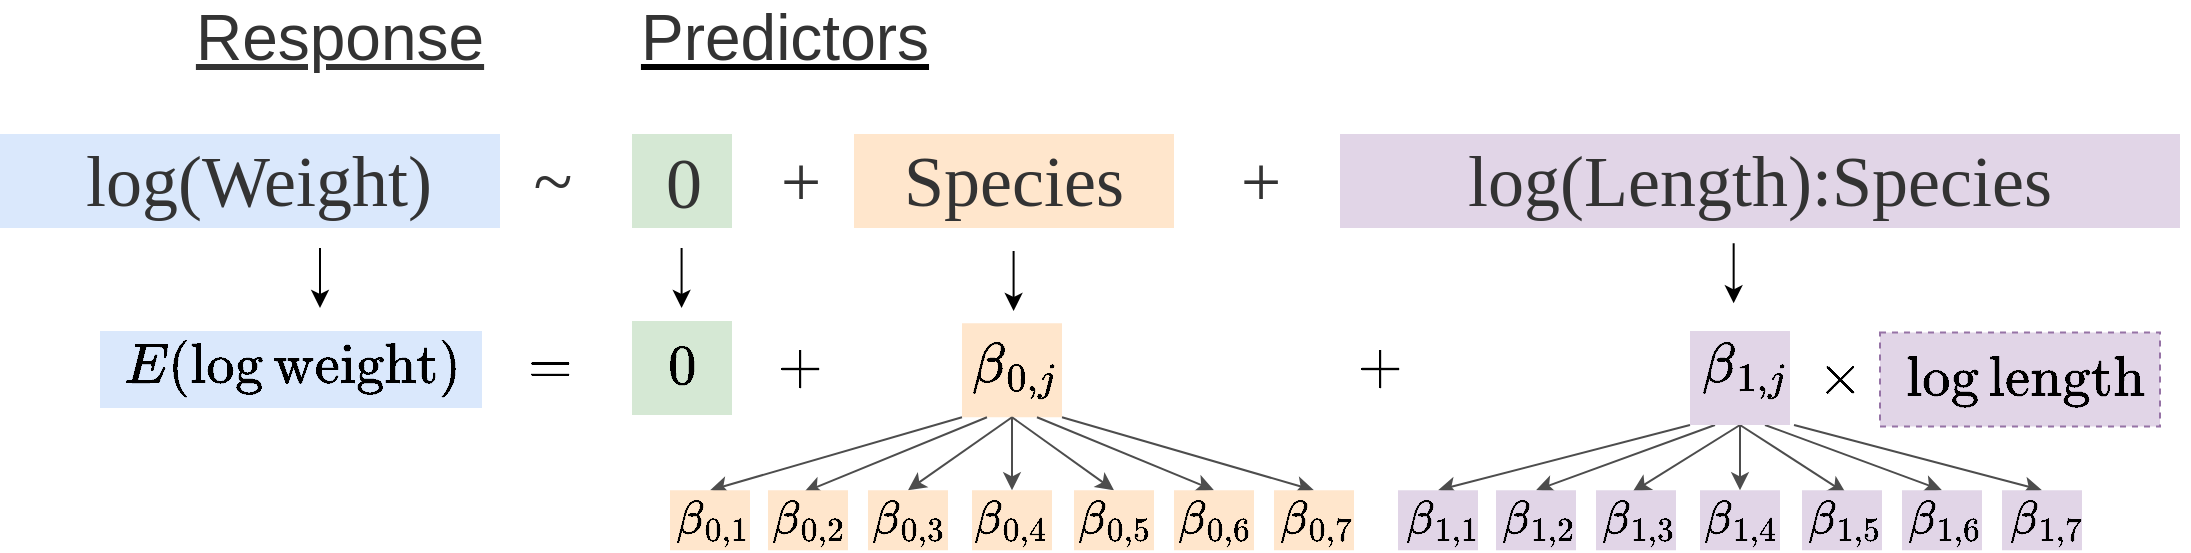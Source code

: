 <mxfile version="13.0.3" type="device"><diagram id="WNk09c8Phnv394PeAPwP" name="Page-1"><mxGraphModel dx="1132" dy="680" grid="1" gridSize="10" guides="1" tooltips="1" connect="1" arrows="1" fold="1" page="1" pageScale="1" pageWidth="850" pageHeight="1100" math="1" shadow="0"><root><mxCell id="0"/><mxCell id="1" parent="0"/><mxCell id="_ng0wDR7L90v5ObGJYl--3" value="" style="rounded=0;whiteSpace=wrap;html=1;strokeColor=none;fillColor=#d5e8d4;" vertex="1" parent="1"><mxGeometry x="466" y="273" width="50" height="47" as="geometry"/></mxCell><mxCell id="_ng0wDR7L90v5ObGJYl--4" value="" style="rounded=0;whiteSpace=wrap;html=1;strokeColor=none;fillColor=#d5e8d4;" vertex="1" parent="1"><mxGeometry x="466" y="366.5" width="50" height="47" as="geometry"/></mxCell><mxCell id="_ng0wDR7L90v5ObGJYl--5" value="" style="rounded=0;whiteSpace=wrap;html=1;strokeColor=none;fillColor=#dae8fc;" vertex="1" parent="1"><mxGeometry x="200" y="371.5" width="191" height="38.5" as="geometry"/></mxCell><mxCell id="_ng0wDR7L90v5ObGJYl--6" value="" style="rounded=0;whiteSpace=wrap;html=1;strokeColor=none;fillColor=#dae8fc;" vertex="1" parent="1"><mxGeometry x="150" y="273" width="250" height="47" as="geometry"/></mxCell><mxCell id="_ng0wDR7L90v5ObGJYl--7" value="&lt;font style=&quot;font-size: 36px&quot; color=&quot;#333333&quot;&gt;log(Weight)&lt;/font&gt;" style="text;html=1;strokeColor=none;fillColor=none;align=center;verticalAlign=middle;whiteSpace=wrap;rounded=0;fontFamily=Fira Code;FType=g;" vertex="1" parent="1"><mxGeometry x="157.5" y="261.5" width="242.5" height="70" as="geometry"/></mxCell><mxCell id="_ng0wDR7L90v5ObGJYl--8" value="&lt;font style=&quot;font-size: 24px&quot;&gt;$$E( \log \text{weight})$$&lt;/font&gt;" style="text;html=1;strokeColor=none;fillColor=none;align=center;verticalAlign=middle;whiteSpace=wrap;rounded=0;" vertex="1" parent="1"><mxGeometry x="201" y="375.38" width="190" height="29.25" as="geometry"/></mxCell><mxCell id="_ng0wDR7L90v5ObGJYl--9" value="&lt;font style=&quot;font-size: 24px&quot;&gt;$$=$$&lt;/font&gt;" style="text;html=1;strokeColor=none;fillColor=none;align=center;verticalAlign=middle;whiteSpace=wrap;rounded=0;" vertex="1" parent="1"><mxGeometry x="405" y="380" width="40" height="20" as="geometry"/></mxCell><mxCell id="_ng0wDR7L90v5ObGJYl--10" value="&lt;font style=&quot;font-size: 24px&quot;&gt;$$0$$&lt;/font&gt;" style="text;html=1;strokeColor=none;fillColor=none;align=center;verticalAlign=middle;whiteSpace=wrap;rounded=0;" vertex="1" parent="1"><mxGeometry x="471" y="380" width="40" height="20" as="geometry"/></mxCell><mxCell id="_ng0wDR7L90v5ObGJYl--12" value="&lt;font style=&quot;font-size: 24px&quot;&gt;$$+$$&lt;/font&gt;" style="text;html=1;strokeColor=none;fillColor=none;align=center;verticalAlign=middle;whiteSpace=wrap;rounded=0;" vertex="1" parent="1"><mxGeometry x="530" y="380" width="40" height="20" as="geometry"/></mxCell><mxCell id="_ng0wDR7L90v5ObGJYl--13" value="" style="endArrow=classic;html=1;" edge="1" parent="1"><mxGeometry width="50" height="50" relative="1" as="geometry"><mxPoint x="310" y="330" as="sourcePoint"/><mxPoint x="310" y="360" as="targetPoint"/></mxGeometry></mxCell><mxCell id="_ng0wDR7L90v5ObGJYl--14" value="" style="endArrow=classic;html=1;" edge="1" parent="1"><mxGeometry width="50" height="50" relative="1" as="geometry"><mxPoint x="490.8" y="330" as="sourcePoint"/><mxPoint x="490.8" y="360" as="targetPoint"/></mxGeometry></mxCell><mxCell id="_ng0wDR7L90v5ObGJYl--16" value="&lt;font style=&quot;font-size: 32px;&quot; face=&quot;Arial&quot;&gt;Response&lt;/font&gt;" style="text;html=1;strokeColor=none;fillColor=none;align=center;verticalAlign=middle;whiteSpace=wrap;rounded=0;fontStyle=4;fontFamily=Verdana;labelBackgroundColor=none;fontColor=#333333;fontSize=32;" vertex="1" parent="1"><mxGeometry x="240" y="210" width="160" height="30" as="geometry"/></mxCell><mxCell id="_ng0wDR7L90v5ObGJYl--17" value="&lt;font style=&quot;font-size: 32px;&quot; color=&quot;#333333&quot; face=&quot;Arial&quot;&gt;Predictors&lt;/font&gt;" style="text;html=1;strokeColor=none;fillColor=none;align=center;verticalAlign=middle;whiteSpace=wrap;rounded=0;fontStyle=4;fontFamily=Verdana;fontSize=32;" vertex="1" parent="1"><mxGeometry x="460" y="210" width="165" height="30" as="geometry"/></mxCell><mxCell id="_ng0wDR7L90v5ObGJYl--18" value="&lt;div style=&quot;text-align: center&quot;&gt;&lt;span style=&quot;font-size: 36px&quot;&gt;&lt;font face=&quot;fira code&quot;&gt;0&lt;/font&gt;&lt;/span&gt;&lt;/div&gt;" style="text;whiteSpace=wrap;html=1;fontFamily=Verdana;fontColor=#333333;labelBackgroundColor=none;" vertex="1" parent="1"><mxGeometry x="481" y="270" width="29" height="40" as="geometry"/></mxCell><mxCell id="_ng0wDR7L90v5ObGJYl--19" value="&lt;font color=&quot;#333333&quot;&gt;&lt;span style=&quot;font-size: 36px&quot;&gt;~&lt;/span&gt;&lt;/font&gt;" style="text;html=1;strokeColor=none;fillColor=none;align=center;verticalAlign=middle;whiteSpace=wrap;rounded=0;fontFamily=Fira Code;FType=g;" vertex="1" parent="1"><mxGeometry x="405" y="261.5" width="42.5" height="70" as="geometry"/></mxCell><mxCell id="_ng0wDR7L90v5ObGJYl--20" value="&lt;font style=&quot;font-size: 36px&quot; face=&quot;Fira Code&quot;&gt;+&lt;/font&gt;" style="text;html=1;align=center;verticalAlign=middle;resizable=0;points=[];autosize=1;fontFamily=Verdana;fontColor=#333333;" vertex="1" parent="1"><mxGeometry x="530" y="281.5" width="40" height="30" as="geometry"/></mxCell><mxCell id="_ng0wDR7L90v5ObGJYl--25" value="&lt;font color=&quot;#333333&quot; face=&quot;fira code&quot;&gt;&lt;span style=&quot;font-size: 36px&quot;&gt;log(Length):Species&lt;/span&gt;&lt;/font&gt;" style="rounded=0;whiteSpace=wrap;html=1;strokeColor=none;fillColor=#e1d5e7;labelBackgroundColor=none;" vertex="1" parent="1"><mxGeometry x="820" y="273" width="420" height="47" as="geometry"/></mxCell><mxCell id="_ng0wDR7L90v5ObGJYl--87" style="edgeStyle=none;rounded=0;orthogonalLoop=1;jettySize=auto;html=1;exitX=0;exitY=1;exitDx=0;exitDy=0;entryX=0.5;entryY=0;entryDx=0;entryDy=0;strokeColor=#4D4D4D;" edge="1" parent="1" source="_ng0wDR7L90v5ObGJYl--26" target="_ng0wDR7L90v5ObGJYl--79"><mxGeometry relative="1" as="geometry"/></mxCell><mxCell id="_ng0wDR7L90v5ObGJYl--88" style="edgeStyle=none;rounded=0;orthogonalLoop=1;jettySize=auto;html=1;exitX=0.25;exitY=1;exitDx=0;exitDy=0;entryX=0.5;entryY=0;entryDx=0;entryDy=0;strokeColor=#4D4D4D;" edge="1" parent="1" source="_ng0wDR7L90v5ObGJYl--26" target="_ng0wDR7L90v5ObGJYl--67"><mxGeometry relative="1" as="geometry"/></mxCell><mxCell id="_ng0wDR7L90v5ObGJYl--89" style="edgeStyle=none;rounded=0;orthogonalLoop=1;jettySize=auto;html=1;exitX=0.5;exitY=1;exitDx=0;exitDy=0;entryX=0.459;entryY=0.026;entryDx=0;entryDy=0;entryPerimeter=0;strokeColor=#4D4D4D;" edge="1" parent="1" source="_ng0wDR7L90v5ObGJYl--26" target="_ng0wDR7L90v5ObGJYl--69"><mxGeometry relative="1" as="geometry"/></mxCell><mxCell id="_ng0wDR7L90v5ObGJYl--90" style="edgeStyle=none;rounded=0;orthogonalLoop=1;jettySize=auto;html=1;strokeColor=#4D4D4D;" edge="1" parent="1" source="_ng0wDR7L90v5ObGJYl--26" target="_ng0wDR7L90v5ObGJYl--77"><mxGeometry relative="1" as="geometry"/></mxCell><mxCell id="_ng0wDR7L90v5ObGJYl--92" style="edgeStyle=none;rounded=0;orthogonalLoop=1;jettySize=auto;html=1;exitX=0.5;exitY=1;exitDx=0;exitDy=0;entryX=0.551;entryY=0.053;entryDx=0;entryDy=0;entryPerimeter=0;strokeColor=#4D4D4D;" edge="1" parent="1" source="_ng0wDR7L90v5ObGJYl--26" target="_ng0wDR7L90v5ObGJYl--71"><mxGeometry relative="1" as="geometry"/></mxCell><mxCell id="_ng0wDR7L90v5ObGJYl--93" style="edgeStyle=none;rounded=0;orthogonalLoop=1;jettySize=auto;html=1;exitX=0.75;exitY=1;exitDx=0;exitDy=0;entryX=0.5;entryY=0;entryDx=0;entryDy=0;strokeColor=#4D4D4D;" edge="1" parent="1" source="_ng0wDR7L90v5ObGJYl--26" target="_ng0wDR7L90v5ObGJYl--73"><mxGeometry relative="1" as="geometry"/></mxCell><mxCell id="_ng0wDR7L90v5ObGJYl--94" style="edgeStyle=none;rounded=0;orthogonalLoop=1;jettySize=auto;html=1;exitX=1;exitY=1;exitDx=0;exitDy=0;entryX=0.5;entryY=0;entryDx=0;entryDy=0;strokeColor=#4D4D4D;" edge="1" parent="1" target="_ng0wDR7L90v5ObGJYl--75"><mxGeometry relative="1" as="geometry"><mxPoint x="1047" y="418.5" as="sourcePoint"/></mxGeometry></mxCell><mxCell id="_ng0wDR7L90v5ObGJYl--26" value="" style="rounded=0;whiteSpace=wrap;html=1;strokeColor=none;fillColor=#e1d5e7;" vertex="1" parent="1"><mxGeometry x="995" y="371.5" width="50" height="47" as="geometry"/></mxCell><mxCell id="_ng0wDR7L90v5ObGJYl--27" value="&lt;font style=&quot;font-size: 24px&quot;&gt;$$\beta_{1,j}$$&lt;/font&gt;" style="text;html=1;strokeColor=none;fillColor=none;align=center;verticalAlign=middle;whiteSpace=wrap;rounded=0;" vertex="1" parent="1"><mxGeometry x="1000" y="380" width="44" height="20" as="geometry"/></mxCell><mxCell id="_ng0wDR7L90v5ObGJYl--28" value="" style="endArrow=classic;html=1;" edge="1" parent="1"><mxGeometry width="50" height="50" relative="1" as="geometry"><mxPoint x="1016.83" y="327.63" as="sourcePoint"/><mxPoint x="1016.83" y="357.63" as="targetPoint"/></mxGeometry></mxCell><mxCell id="_ng0wDR7L90v5ObGJYl--29" value="" style="rounded=0;whiteSpace=wrap;html=1;strokeColor=#9673a6;fillColor=#e1d5e7;dashed=1;" vertex="1" parent="1"><mxGeometry x="1090" y="372.25" width="140" height="47" as="geometry"/></mxCell><mxCell id="_ng0wDR7L90v5ObGJYl--30" value="&lt;font style=&quot;font-size: 24px&quot;&gt;$$\log \text{length}$$&lt;/font&gt;" style="text;html=1;strokeColor=none;fillColor=none;align=center;verticalAlign=middle;whiteSpace=wrap;rounded=0;" vertex="1" parent="1"><mxGeometry x="1140" y="385.75" width="45" height="20" as="geometry"/></mxCell><mxCell id="_ng0wDR7L90v5ObGJYl--31" value="&lt;font style=&quot;font-size: 24px&quot;&gt;$$\times$$&lt;/font&gt;" style="text;html=1;strokeColor=none;fillColor=none;align=center;verticalAlign=middle;whiteSpace=wrap;rounded=0;" vertex="1" parent="1"><mxGeometry x="1050" y="385" width="40" height="20" as="geometry"/></mxCell><mxCell id="_ng0wDR7L90v5ObGJYl--33" value="" style="rounded=0;whiteSpace=wrap;html=1;strokeColor=none;fillColor=#ffe6cc;" vertex="1" parent="1"><mxGeometry x="631" y="367.63" width="50" height="47" as="geometry"/></mxCell><mxCell id="_ng0wDR7L90v5ObGJYl--34" value="&lt;span style=&quot;font-family: &amp;#34;fira code&amp;#34; ; font-size: 36px ; font-style: normal ; font-weight: 400 ; letter-spacing: normal ; text-align: center ; text-indent: 0px ; text-transform: none ; word-spacing: 0px ; float: none ; display: inline&quot;&gt;&lt;font color=&quot;#333333&quot;&gt;Species&lt;/font&gt;&lt;/span&gt;" style="rounded=0;whiteSpace=wrap;html=1;strokeColor=none;fillColor=#ffe6cc;labelBackgroundColor=none;" vertex="1" parent="1"><mxGeometry x="577" y="273" width="160" height="47" as="geometry"/></mxCell><mxCell id="_ng0wDR7L90v5ObGJYl--38" value="" style="endArrow=classic;html=1;" edge="1" parent="1"><mxGeometry width="50" height="50" relative="1" as="geometry"><mxPoint x="656.8" y="331.5" as="sourcePoint"/><mxPoint x="656.8" y="361.5" as="targetPoint"/></mxGeometry></mxCell><mxCell id="_ng0wDR7L90v5ObGJYl--41" style="edgeStyle=none;rounded=0;orthogonalLoop=1;jettySize=auto;html=1;exitX=0;exitY=1;exitDx=0;exitDy=0;entryX=0.5;entryY=0;entryDx=0;entryDy=0;strokeColor=#4D4D4D;fontFamily=Verdana;fontSize=19;fontColor=#333333;" edge="1" parent="1"><mxGeometry relative="1" as="geometry"><mxPoint x="631" y="414.63" as="sourcePoint"/><mxPoint x="505" y="451.13" as="targetPoint"/></mxGeometry></mxCell><mxCell id="_ng0wDR7L90v5ObGJYl--42" style="edgeStyle=none;rounded=0;orthogonalLoop=1;jettySize=auto;html=1;exitX=0.25;exitY=1;exitDx=0;exitDy=0;entryX=0.45;entryY=0.033;entryDx=0;entryDy=0;entryPerimeter=0;strokeColor=#4D4D4D;fontFamily=Verdana;fontSize=19;fontColor=#333333;" edge="1" parent="1" target="_ng0wDR7L90v5ObGJYl--49"><mxGeometry relative="1" as="geometry"><mxPoint x="643.5" y="414.63" as="sourcePoint"/></mxGeometry></mxCell><mxCell id="_ng0wDR7L90v5ObGJYl--43" style="edgeStyle=none;rounded=0;orthogonalLoop=1;jettySize=auto;html=1;exitX=0.5;exitY=1;exitDx=0;exitDy=0;entryX=0.5;entryY=0;entryDx=0;entryDy=0;strokeColor=#4D4D4D;fontFamily=Verdana;fontSize=19;fontColor=#333333;" edge="1" parent="1" target="_ng0wDR7L90v5ObGJYl--51"><mxGeometry relative="1" as="geometry"><mxPoint x="656" y="414.63" as="sourcePoint"/></mxGeometry></mxCell><mxCell id="_ng0wDR7L90v5ObGJYl--44" style="edgeStyle=none;rounded=0;orthogonalLoop=1;jettySize=auto;html=1;exitX=0.5;exitY=1;exitDx=0;exitDy=0;entryX=0.5;entryY=0;entryDx=0;entryDy=0;strokeColor=#4D4D4D;fontFamily=Verdana;fontSize=19;fontColor=#333333;" edge="1" parent="1" target="_ng0wDR7L90v5ObGJYl--53"><mxGeometry relative="1" as="geometry"><mxPoint x="656" y="414.63" as="sourcePoint"/></mxGeometry></mxCell><mxCell id="_ng0wDR7L90v5ObGJYl--45" style="edgeStyle=none;rounded=0;orthogonalLoop=1;jettySize=auto;html=1;exitX=0.75;exitY=1;exitDx=0;exitDy=0;entryX=0.5;entryY=0;entryDx=0;entryDy=0;strokeColor=#4D4D4D;fontFamily=Verdana;fontSize=19;fontColor=#333333;" edge="1" parent="1" target="_ng0wDR7L90v5ObGJYl--55"><mxGeometry relative="1" as="geometry"><mxPoint x="668.5" y="414.63" as="sourcePoint"/></mxGeometry></mxCell><mxCell id="_ng0wDR7L90v5ObGJYl--46" style="edgeStyle=none;rounded=0;orthogonalLoop=1;jettySize=auto;html=1;exitX=1;exitY=1;exitDx=0;exitDy=0;entryX=0.5;entryY=0;entryDx=0;entryDy=0;strokeColor=#4D4D4D;fontFamily=Verdana;fontSize=19;fontColor=#333333;" edge="1" parent="1" target="_ng0wDR7L90v5ObGJYl--57"><mxGeometry relative="1" as="geometry"><mxPoint x="681" y="414.63" as="sourcePoint"/></mxGeometry></mxCell><mxCell id="_ng0wDR7L90v5ObGJYl--47" style="edgeStyle=orthogonalEdgeStyle;rounded=0;orthogonalLoop=1;jettySize=auto;html=1;exitX=0.5;exitY=1;exitDx=0;exitDy=0;entryX=0.5;entryY=0;entryDx=0;entryDy=0;strokeColor=#4D4D4D;" edge="1" parent="1" target="_ng0wDR7L90v5ObGJYl--59"><mxGeometry relative="1" as="geometry"><mxPoint x="656" y="414.63" as="sourcePoint"/></mxGeometry></mxCell><mxCell id="_ng0wDR7L90v5ObGJYl--48" value="&lt;font style=&quot;font-size: 24px&quot;&gt;$$\beta_{0, j}$$&lt;/font&gt;" style="text;html=1;strokeColor=none;fillColor=none;align=center;verticalAlign=middle;whiteSpace=wrap;rounded=0;" vertex="1" parent="1"><mxGeometry x="635" y="380" width="44" height="20" as="geometry"/></mxCell><mxCell id="_ng0wDR7L90v5ObGJYl--49" value="" style="rounded=0;whiteSpace=wrap;html=1;strokeColor=none;fillColor=#ffe6cc;fontSize=20;" vertex="1" parent="1"><mxGeometry x="534" y="451.13" width="40" height="30" as="geometry"/></mxCell><mxCell id="_ng0wDR7L90v5ObGJYl--50" value="&lt;font style=&quot;font-size: 20px&quot;&gt;$$\beta_{0,2}$$&lt;/font&gt;" style="text;html=1;strokeColor=none;fillColor=none;align=center;verticalAlign=middle;whiteSpace=wrap;rounded=0;fontSize=20;" vertex="1" parent="1"><mxGeometry x="533" y="456.13" width="44" height="20" as="geometry"/></mxCell><mxCell id="_ng0wDR7L90v5ObGJYl--51" value="" style="rounded=0;whiteSpace=wrap;html=1;strokeColor=none;fillColor=#ffe6cc;fontSize=20;" vertex="1" parent="1"><mxGeometry x="584" y="451.13" width="40" height="30" as="geometry"/></mxCell><mxCell id="_ng0wDR7L90v5ObGJYl--52" value="&lt;font style=&quot;font-size: 20px&quot;&gt;$$\beta_{0,3}$$&lt;/font&gt;" style="text;html=1;strokeColor=none;fillColor=none;align=center;verticalAlign=middle;whiteSpace=wrap;rounded=0;fontSize=20;" vertex="1" parent="1"><mxGeometry x="583" y="456.13" width="44" height="20" as="geometry"/></mxCell><mxCell id="_ng0wDR7L90v5ObGJYl--53" value="" style="rounded=0;whiteSpace=wrap;html=1;strokeColor=none;fillColor=#ffe6cc;fontSize=20;" vertex="1" parent="1"><mxGeometry x="687" y="451.13" width="40" height="30" as="geometry"/></mxCell><mxCell id="_ng0wDR7L90v5ObGJYl--54" value="&lt;font style=&quot;font-size: 20px&quot;&gt;$$\beta_{0,5}$$&lt;/font&gt;" style="text;html=1;strokeColor=none;fillColor=none;align=center;verticalAlign=middle;whiteSpace=wrap;rounded=0;fontSize=20;" vertex="1" parent="1"><mxGeometry x="686" y="456.13" width="44" height="20" as="geometry"/></mxCell><mxCell id="_ng0wDR7L90v5ObGJYl--55" value="" style="rounded=0;whiteSpace=wrap;html=1;strokeColor=none;fillColor=#ffe6cc;fontSize=20;" vertex="1" parent="1"><mxGeometry x="737" y="451.13" width="40" height="30" as="geometry"/></mxCell><mxCell id="_ng0wDR7L90v5ObGJYl--56" value="&lt;font style=&quot;font-size: 20px&quot;&gt;$$\beta_{0,6}$$&lt;/font&gt;" style="text;html=1;strokeColor=none;fillColor=none;align=center;verticalAlign=middle;whiteSpace=wrap;rounded=0;fontSize=20;" vertex="1" parent="1"><mxGeometry x="736" y="456.13" width="44" height="20" as="geometry"/></mxCell><mxCell id="_ng0wDR7L90v5ObGJYl--57" value="" style="rounded=0;whiteSpace=wrap;html=1;strokeColor=none;fillColor=#ffe6cc;fontSize=20;" vertex="1" parent="1"><mxGeometry x="787" y="451.13" width="40" height="30" as="geometry"/></mxCell><mxCell id="_ng0wDR7L90v5ObGJYl--58" value="&lt;font style=&quot;font-size: 20px&quot;&gt;$$\beta_{0,7}$$&lt;/font&gt;" style="text;html=1;strokeColor=none;fillColor=none;align=center;verticalAlign=middle;whiteSpace=wrap;rounded=0;fontSize=20;" vertex="1" parent="1"><mxGeometry x="787" y="456.13" width="44" height="20" as="geometry"/></mxCell><mxCell id="_ng0wDR7L90v5ObGJYl--59" value="" style="rounded=0;whiteSpace=wrap;html=1;strokeColor=none;fillColor=#ffe6cc;fontSize=20;" vertex="1" parent="1"><mxGeometry x="636" y="451.13" width="40" height="30" as="geometry"/></mxCell><mxCell id="_ng0wDR7L90v5ObGJYl--60" value="&lt;font style=&quot;font-size: 20px&quot;&gt;$$\beta_{0,4}$$&lt;/font&gt;" style="text;html=1;strokeColor=none;fillColor=none;align=center;verticalAlign=middle;whiteSpace=wrap;rounded=0;fontSize=20;" vertex="1" parent="1"><mxGeometry x="634" y="456.13" width="44" height="20" as="geometry"/></mxCell><mxCell id="_ng0wDR7L90v5ObGJYl--61" value="" style="rounded=0;whiteSpace=wrap;html=1;strokeColor=none;fillColor=#ffe6cc;fontSize=20;" vertex="1" parent="1"><mxGeometry x="485" y="451.13" width="40" height="30" as="geometry"/></mxCell><mxCell id="_ng0wDR7L90v5ObGJYl--62" value="$$\beta_{0,1}$$" style="text;html=1;strokeColor=none;fillColor=none;align=center;verticalAlign=middle;whiteSpace=wrap;rounded=0;fontSize=20;" vertex="1" parent="1"><mxGeometry x="485" y="456.13" width="44" height="20" as="geometry"/></mxCell><mxCell id="_ng0wDR7L90v5ObGJYl--65" value="&lt;font style=&quot;font-size: 36px&quot; face=&quot;Fira Code&quot;&gt;+&lt;/font&gt;" style="text;html=1;align=center;verticalAlign=middle;resizable=0;points=[];autosize=1;fontFamily=Verdana;fontColor=#333333;" vertex="1" parent="1"><mxGeometry x="760" y="281.5" width="40" height="30" as="geometry"/></mxCell><mxCell id="_ng0wDR7L90v5ObGJYl--67" value="" style="rounded=0;whiteSpace=wrap;html=1;strokeColor=none;fillColor=#e1d5e7;fontSize=20;" vertex="1" parent="1"><mxGeometry x="898" y="451.13" width="40" height="30" as="geometry"/></mxCell><mxCell id="_ng0wDR7L90v5ObGJYl--68" value="&lt;font style=&quot;font-size: 20px&quot;&gt;$$\beta_{1,2}$$&lt;/font&gt;" style="text;html=1;strokeColor=none;fillColor=none;align=center;verticalAlign=middle;whiteSpace=wrap;rounded=0;fontSize=20;" vertex="1" parent="1"><mxGeometry x="898" y="456.13" width="44" height="20" as="geometry"/></mxCell><mxCell id="_ng0wDR7L90v5ObGJYl--69" value="" style="rounded=0;whiteSpace=wrap;html=1;strokeColor=none;fillColor=#e1d5e7;fontSize=20;" vertex="1" parent="1"><mxGeometry x="948" y="451.13" width="40" height="30" as="geometry"/></mxCell><mxCell id="_ng0wDR7L90v5ObGJYl--70" value="&lt;font style=&quot;font-size: 20px&quot;&gt;$$\beta_{1,3}$$&lt;/font&gt;" style="text;html=1;strokeColor=none;fillColor=none;align=center;verticalAlign=middle;whiteSpace=wrap;rounded=0;fontSize=20;" vertex="1" parent="1"><mxGeometry x="948" y="456.13" width="44" height="20" as="geometry"/></mxCell><mxCell id="_ng0wDR7L90v5ObGJYl--71" value="" style="rounded=0;whiteSpace=wrap;html=1;strokeColor=none;fillColor=#e1d5e7;fontSize=20;" vertex="1" parent="1"><mxGeometry x="1051" y="451.13" width="40" height="30" as="geometry"/></mxCell><mxCell id="_ng0wDR7L90v5ObGJYl--72" value="&lt;font style=&quot;font-size: 20px&quot;&gt;$$\beta_{1,5}$$&lt;/font&gt;" style="text;html=1;strokeColor=none;fillColor=none;align=center;verticalAlign=middle;whiteSpace=wrap;rounded=0;fontSize=20;" vertex="1" parent="1"><mxGeometry x="1051" y="456.13" width="44" height="20" as="geometry"/></mxCell><mxCell id="_ng0wDR7L90v5ObGJYl--73" value="" style="rounded=0;whiteSpace=wrap;html=1;strokeColor=none;fillColor=#e1d5e7;fontSize=20;" vertex="1" parent="1"><mxGeometry x="1101" y="451.13" width="40" height="30" as="geometry"/></mxCell><mxCell id="_ng0wDR7L90v5ObGJYl--74" value="&lt;font style=&quot;font-size: 20px&quot;&gt;$$\beta_{1,6}$$&lt;/font&gt;" style="text;html=1;strokeColor=none;fillColor=none;align=center;verticalAlign=middle;whiteSpace=wrap;rounded=0;fontSize=20;" vertex="1" parent="1"><mxGeometry x="1101" y="456.13" width="44" height="20" as="geometry"/></mxCell><mxCell id="_ng0wDR7L90v5ObGJYl--75" value="" style="rounded=0;whiteSpace=wrap;html=1;strokeColor=none;fillColor=#e1d5e7;fontSize=20;" vertex="1" parent="1"><mxGeometry x="1151" y="451.13" width="40" height="30" as="geometry"/></mxCell><mxCell id="_ng0wDR7L90v5ObGJYl--76" value="&lt;font style=&quot;font-size: 20px&quot;&gt;$$\beta_{1,7}$$&lt;/font&gt;" style="text;html=1;strokeColor=none;fillColor=none;align=center;verticalAlign=middle;whiteSpace=wrap;rounded=0;fontSize=20;" vertex="1" parent="1"><mxGeometry x="1152" y="456.13" width="44" height="20" as="geometry"/></mxCell><mxCell id="_ng0wDR7L90v5ObGJYl--77" value="" style="rounded=0;whiteSpace=wrap;html=1;strokeColor=none;fillColor=#e1d5e7;fontSize=20;" vertex="1" parent="1"><mxGeometry x="1000" y="451.13" width="40" height="30" as="geometry"/></mxCell><mxCell id="_ng0wDR7L90v5ObGJYl--78" value="&lt;font style=&quot;font-size: 20px&quot;&gt;$$\beta_{1,4}$$&lt;/font&gt;" style="text;html=1;strokeColor=none;fillColor=none;align=center;verticalAlign=middle;whiteSpace=wrap;rounded=0;fontSize=20;" vertex="1" parent="1"><mxGeometry x="999" y="456.13" width="44" height="20" as="geometry"/></mxCell><mxCell id="_ng0wDR7L90v5ObGJYl--79" value="" style="rounded=0;whiteSpace=wrap;html=1;strokeColor=none;fillColor=#e1d5e7;fontSize=20;" vertex="1" parent="1"><mxGeometry x="849" y="451.13" width="40" height="30" as="geometry"/></mxCell><mxCell id="_ng0wDR7L90v5ObGJYl--80" value="$$\beta_{1,1}$$" style="text;html=1;strokeColor=none;fillColor=none;align=center;verticalAlign=middle;whiteSpace=wrap;rounded=0;fontSize=20;" vertex="1" parent="1"><mxGeometry x="850" y="456.13" width="44" height="20" as="geometry"/></mxCell><mxCell id="_ng0wDR7L90v5ObGJYl--96" value="&lt;font style=&quot;font-size: 24px&quot;&gt;$$+$$&lt;/font&gt;" style="text;html=1;strokeColor=none;fillColor=none;align=center;verticalAlign=middle;whiteSpace=wrap;rounded=0;" vertex="1" parent="1"><mxGeometry x="820" y="380" width="40" height="20" as="geometry"/></mxCell></root></mxGraphModel></diagram></mxfile>